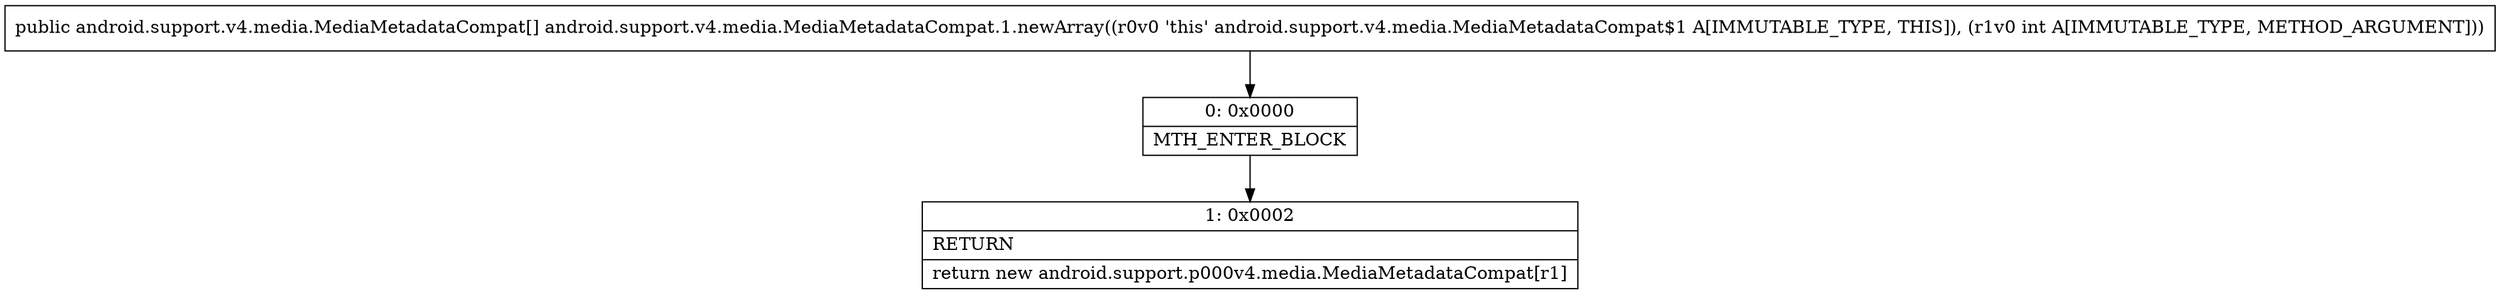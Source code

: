 digraph "CFG forandroid.support.v4.media.MediaMetadataCompat.1.newArray(I)[Landroid\/support\/v4\/media\/MediaMetadataCompat;" {
Node_0 [shape=record,label="{0\:\ 0x0000|MTH_ENTER_BLOCK\l}"];
Node_1 [shape=record,label="{1\:\ 0x0002|RETURN\l|return new android.support.p000v4.media.MediaMetadataCompat[r1]\l}"];
MethodNode[shape=record,label="{public android.support.v4.media.MediaMetadataCompat[] android.support.v4.media.MediaMetadataCompat.1.newArray((r0v0 'this' android.support.v4.media.MediaMetadataCompat$1 A[IMMUTABLE_TYPE, THIS]), (r1v0 int A[IMMUTABLE_TYPE, METHOD_ARGUMENT])) }"];
MethodNode -> Node_0;
Node_0 -> Node_1;
}

